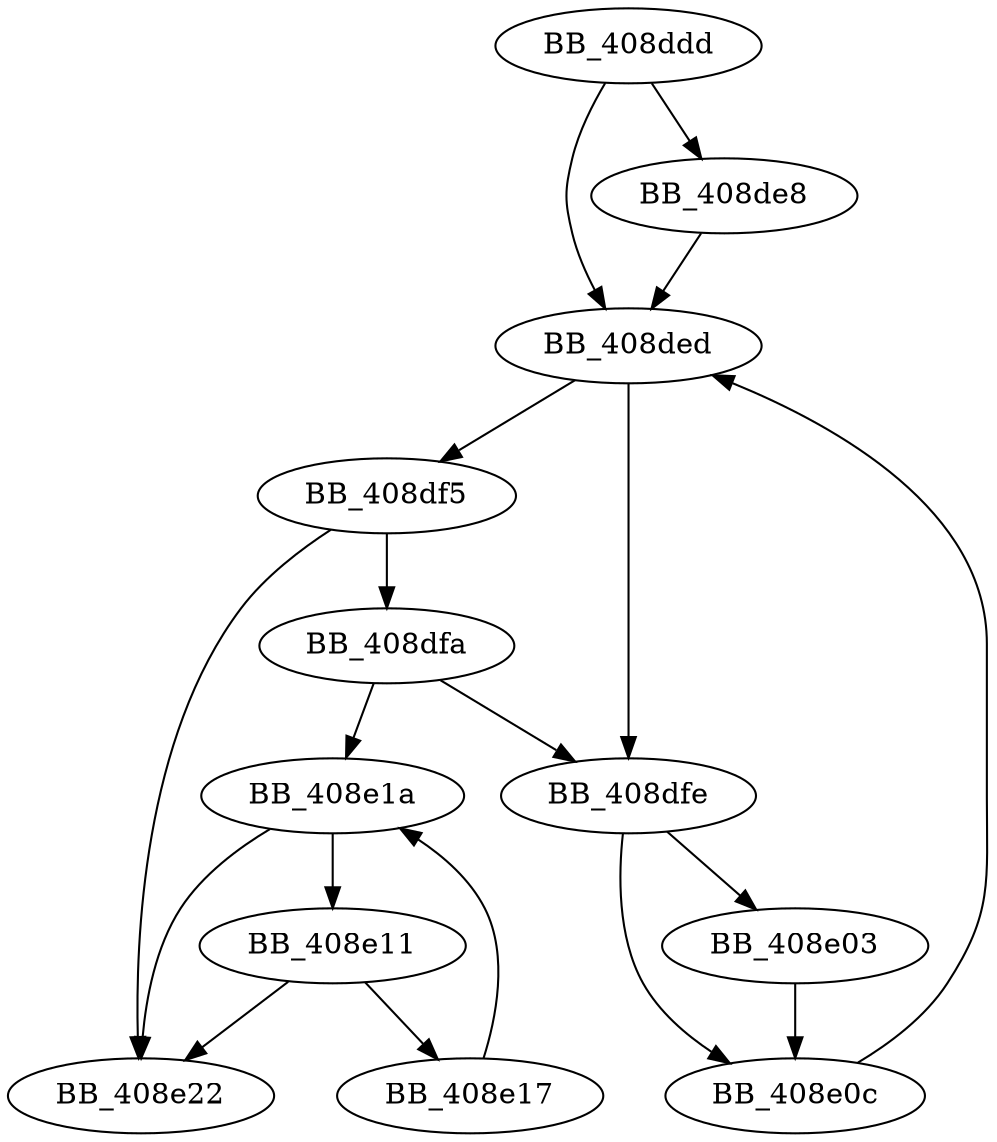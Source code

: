 DiGraph __wwincmdln{
BB_408ddd->BB_408de8
BB_408ddd->BB_408ded
BB_408de8->BB_408ded
BB_408ded->BB_408df5
BB_408ded->BB_408dfe
BB_408df5->BB_408dfa
BB_408df5->BB_408e22
BB_408dfa->BB_408dfe
BB_408dfa->BB_408e1a
BB_408dfe->BB_408e03
BB_408dfe->BB_408e0c
BB_408e03->BB_408e0c
BB_408e0c->BB_408ded
BB_408e11->BB_408e17
BB_408e11->BB_408e22
BB_408e17->BB_408e1a
BB_408e1a->BB_408e11
BB_408e1a->BB_408e22
}
